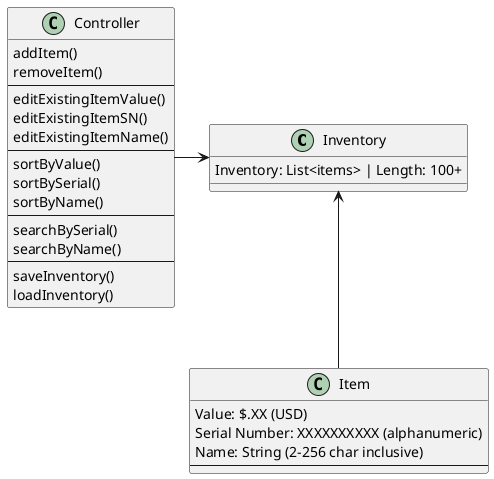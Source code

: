 @startuml
'https://plantuml.com/class-diagram

class Inventory {
Inventory: List<items> | Length: 100+
}

class Item {
Value: $.XX (USD)
Serial Number: XXXXXXXXXX (alphanumeric)
Name: String (2-256 char inclusive)
----
}

class Controller {
addItem()
removeItem()
--
editExistingItemValue()
editExistingItemSN()
editExistingItemName()
--
sortByValue()
sortBySerial()
sortByName()
--
searchBySerial()
searchByName()
--
saveInventory()
loadInventory()
}

Controller -> Inventory
Inventory <-- Item

@enduml
The user shall interact with the application through a Graphical User Interface
The user shall be able to store at least 100 inventory items
    Each inventory item shall have a value representing its monetary value in US dollars
    Each inventory item shall have a unique serial number in the format of XXXXXXXXXX where X can be either a letter or digit
    Each inventory item shall have a name between 2 and 256 characters in length (inclusive)
The user shall be able to add a new inventory item
    The application shall display an error message if the user enters an existing serial number for the new item
The user shall be able to remove an existing inventory item
The user shall be able to edit the value of an existing inventory item
The user shall be able to edit the serial number of an existing inventory item
    The application shall prevent the user from duplicating the serial number
The user shall be able to edit the name of an existing inventory item
The user shall be able to sort the inventory items by value
The user shall be able to sort inventory items by serial number
The user shall be able to sort inventory items by name
The user shall be able to search for an inventory item by serial number
The user shall be able to search for an inventory item by name
The user shall be able to save their inventory items to a file
    The user shall be able to select the file format from among the following set of options: TSV (tab-separated value), HTML, JSON
        TSV files shall shall list one inventory item per line, separate each field within an inventory item using a tab character, and end with the extension .txt
        HTML files shall contain valid HTML and end with the extension .html
            The list of inventory items must appear as a table when the HTML file is rendered.
        JSON files shall contain valid JSON and end with the extension .json
    The user shall provide the file name and file location of the file to save
The user shall be able to load inventory items from a file that was previously created by the application.
    The user shall provide the file name and file location of the file to load